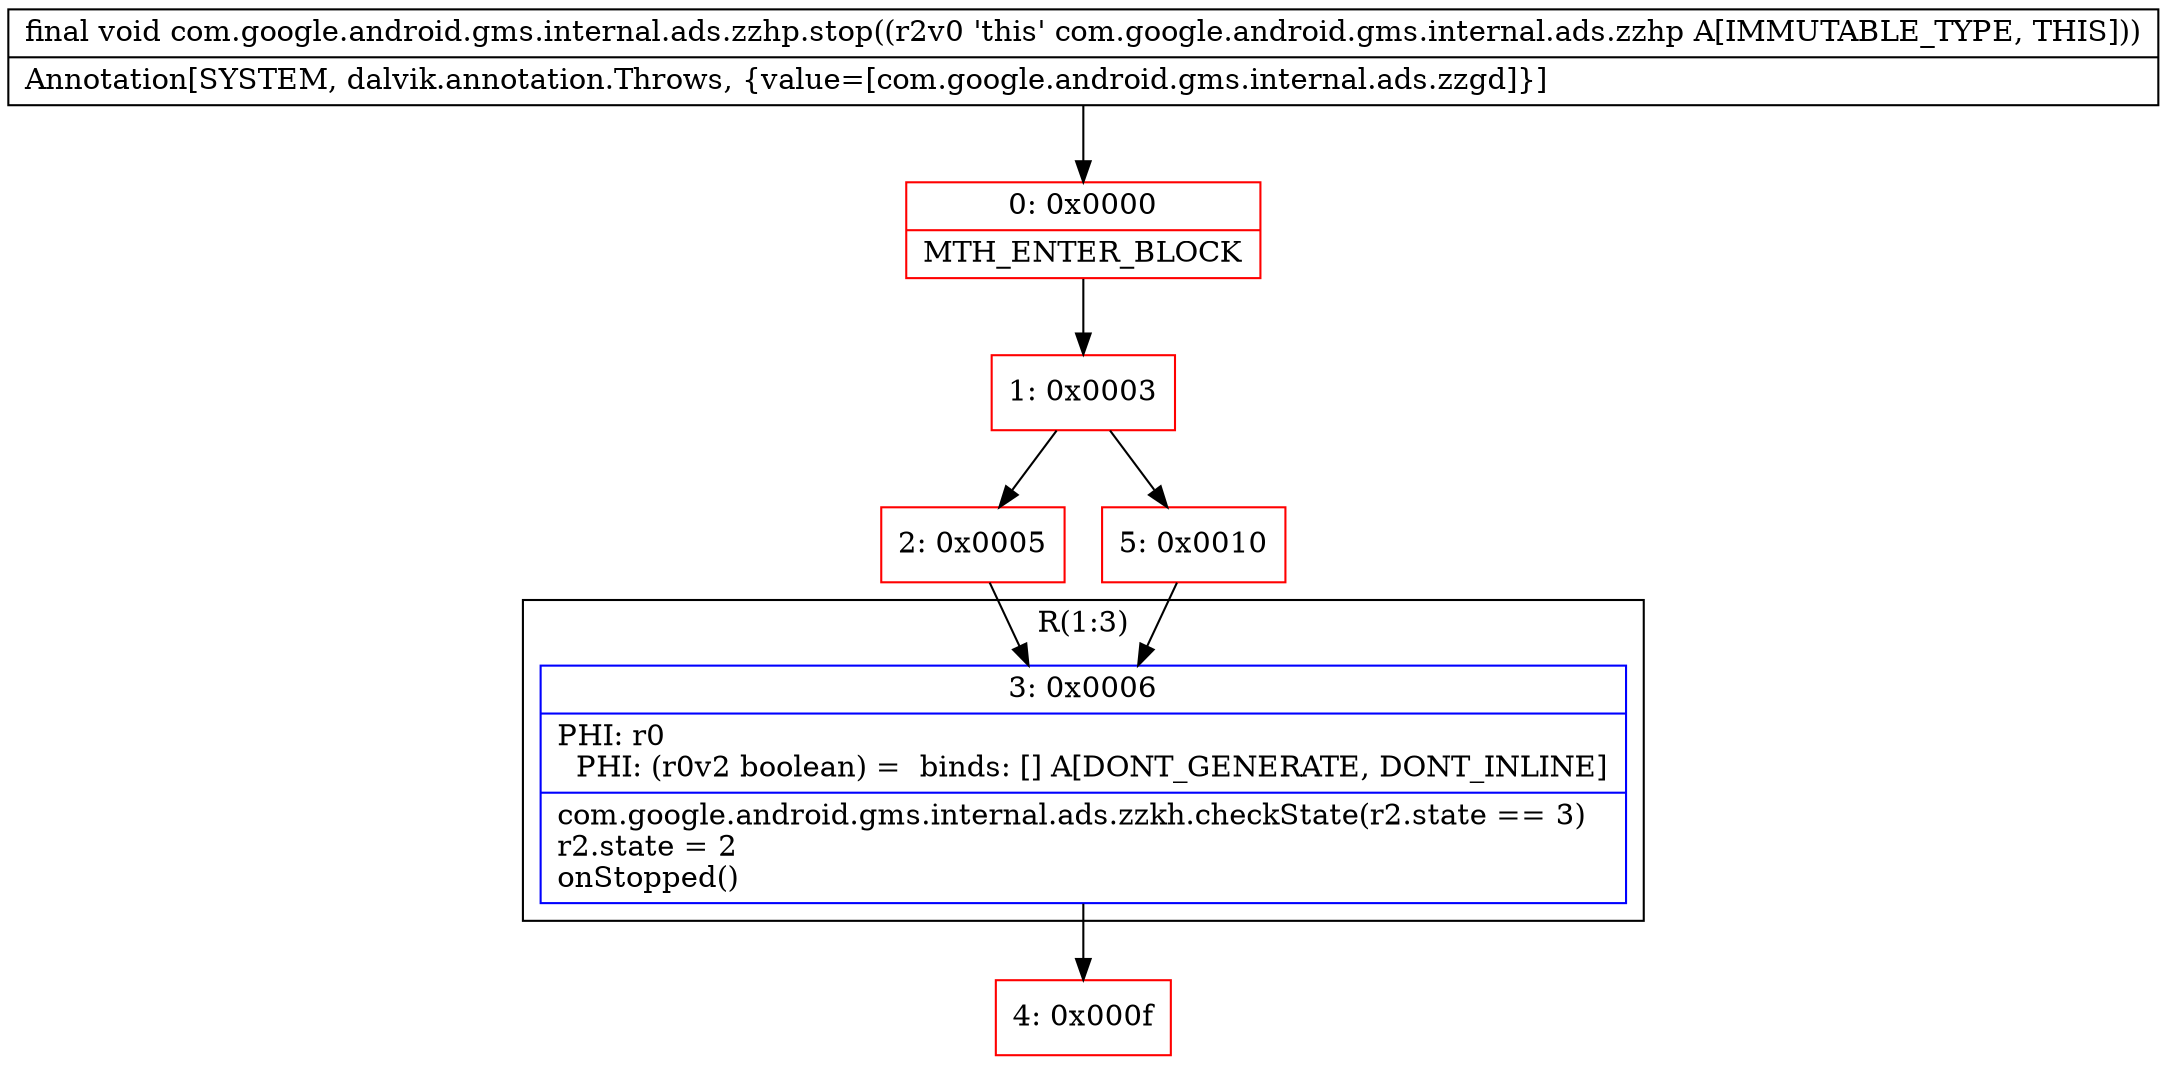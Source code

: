 digraph "CFG forcom.google.android.gms.internal.ads.zzhp.stop()V" {
subgraph cluster_Region_1726356318 {
label = "R(1:3)";
node [shape=record,color=blue];
Node_3 [shape=record,label="{3\:\ 0x0006|PHI: r0 \l  PHI: (r0v2 boolean) =  binds: [] A[DONT_GENERATE, DONT_INLINE]\l|com.google.android.gms.internal.ads.zzkh.checkState(r2.state == 3)\lr2.state = 2\lonStopped()\l}"];
}
Node_0 [shape=record,color=red,label="{0\:\ 0x0000|MTH_ENTER_BLOCK\l}"];
Node_1 [shape=record,color=red,label="{1\:\ 0x0003}"];
Node_2 [shape=record,color=red,label="{2\:\ 0x0005}"];
Node_4 [shape=record,color=red,label="{4\:\ 0x000f}"];
Node_5 [shape=record,color=red,label="{5\:\ 0x0010}"];
MethodNode[shape=record,label="{final void com.google.android.gms.internal.ads.zzhp.stop((r2v0 'this' com.google.android.gms.internal.ads.zzhp A[IMMUTABLE_TYPE, THIS]))  | Annotation[SYSTEM, dalvik.annotation.Throws, \{value=[com.google.android.gms.internal.ads.zzgd]\}]\l}"];
MethodNode -> Node_0;
Node_3 -> Node_4;
Node_0 -> Node_1;
Node_1 -> Node_2;
Node_1 -> Node_5;
Node_2 -> Node_3;
Node_5 -> Node_3;
}

